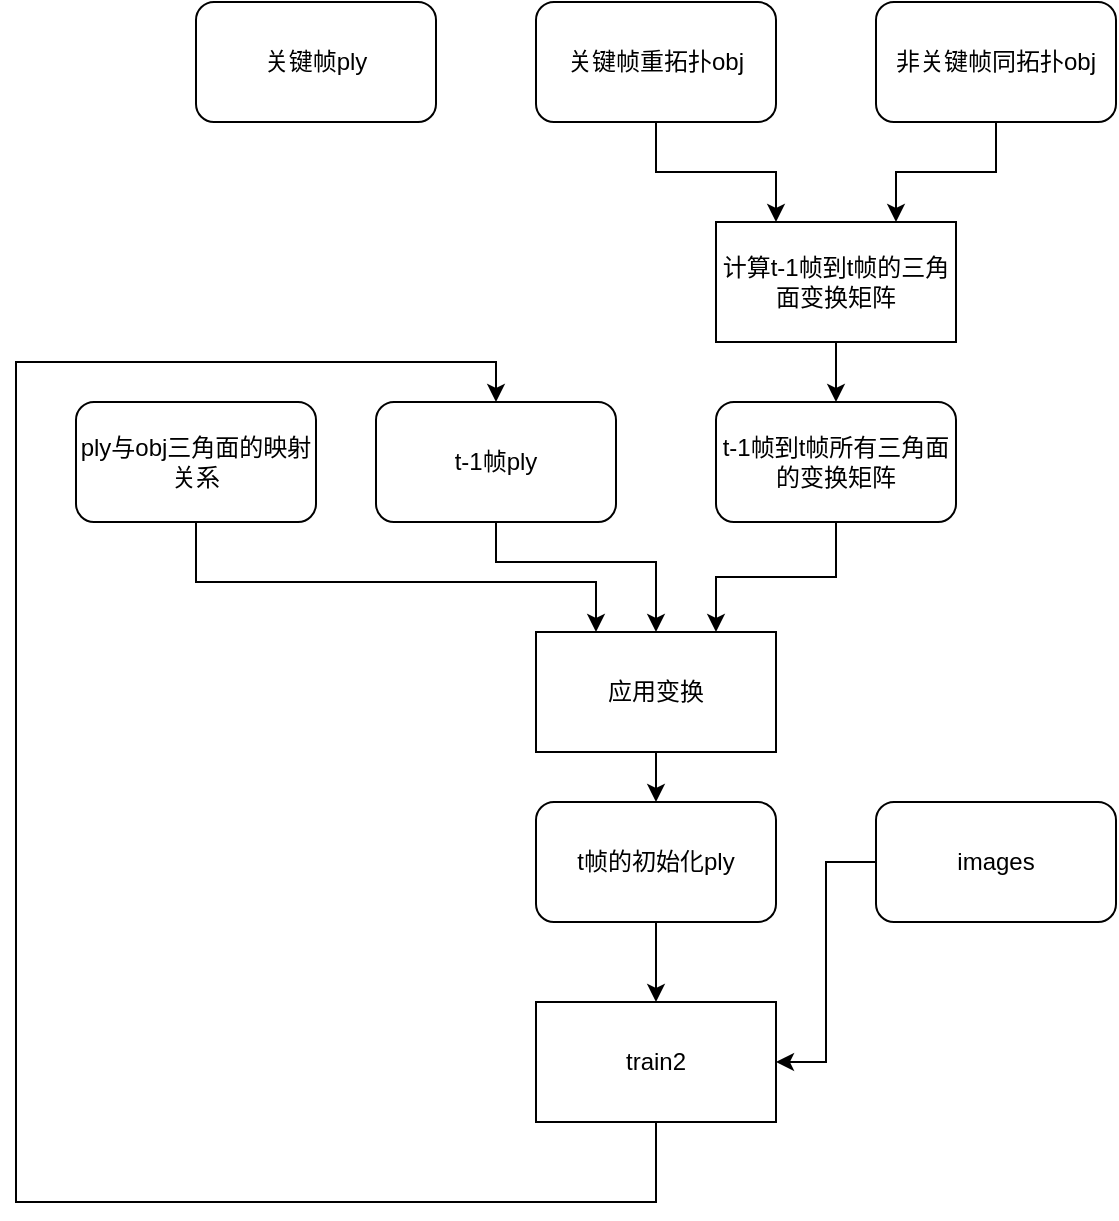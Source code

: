 <mxfile version="27.0.3">
  <diagram name="第 1 页" id="nden9D6ITigBBMDM2Ytv">
    <mxGraphModel dx="1276" dy="623" grid="1" gridSize="10" guides="1" tooltips="1" connect="1" arrows="1" fold="1" page="1" pageScale="1" pageWidth="827" pageHeight="1169" math="0" shadow="0">
      <root>
        <mxCell id="0" />
        <mxCell id="1" parent="0" />
        <mxCell id="LAKNzCCuAKZaa_WfZxbo-12" style="edgeStyle=orthogonalEdgeStyle;rounded=0;orthogonalLoop=1;jettySize=auto;html=1;entryX=0.75;entryY=0;entryDx=0;entryDy=0;" edge="1" parent="1" source="LAKNzCCuAKZaa_WfZxbo-5" target="LAKNzCCuAKZaa_WfZxbo-8">
          <mxGeometry relative="1" as="geometry" />
        </mxCell>
        <mxCell id="LAKNzCCuAKZaa_WfZxbo-5" value="非关键帧同拓扑obj" style="rounded=1;whiteSpace=wrap;html=1;" vertex="1" parent="1">
          <mxGeometry x="450" y="110" width="120" height="60" as="geometry" />
        </mxCell>
        <mxCell id="LAKNzCCuAKZaa_WfZxbo-6" value="&lt;div&gt;关键帧ply&lt;/div&gt;" style="rounded=1;whiteSpace=wrap;html=1;" vertex="1" parent="1">
          <mxGeometry x="110" y="110" width="120" height="60" as="geometry" />
        </mxCell>
        <mxCell id="LAKNzCCuAKZaa_WfZxbo-11" style="edgeStyle=orthogonalEdgeStyle;rounded=0;orthogonalLoop=1;jettySize=auto;html=1;entryX=0.25;entryY=0;entryDx=0;entryDy=0;" edge="1" parent="1" source="LAKNzCCuAKZaa_WfZxbo-7" target="LAKNzCCuAKZaa_WfZxbo-8">
          <mxGeometry relative="1" as="geometry" />
        </mxCell>
        <mxCell id="LAKNzCCuAKZaa_WfZxbo-7" value="关键帧重拓扑obj" style="rounded=1;whiteSpace=wrap;html=1;" vertex="1" parent="1">
          <mxGeometry x="280" y="110" width="120" height="60" as="geometry" />
        </mxCell>
        <mxCell id="LAKNzCCuAKZaa_WfZxbo-13" value="" style="edgeStyle=orthogonalEdgeStyle;rounded=0;orthogonalLoop=1;jettySize=auto;html=1;" edge="1" parent="1" source="LAKNzCCuAKZaa_WfZxbo-8" target="LAKNzCCuAKZaa_WfZxbo-9">
          <mxGeometry relative="1" as="geometry" />
        </mxCell>
        <mxCell id="LAKNzCCuAKZaa_WfZxbo-8" value="计算t-1帧到t帧的三角面变换矩阵" style="rounded=0;whiteSpace=wrap;html=1;" vertex="1" parent="1">
          <mxGeometry x="370" y="220" width="120" height="60" as="geometry" />
        </mxCell>
        <mxCell id="LAKNzCCuAKZaa_WfZxbo-17" style="edgeStyle=orthogonalEdgeStyle;rounded=0;orthogonalLoop=1;jettySize=auto;html=1;entryX=0.75;entryY=0;entryDx=0;entryDy=0;" edge="1" parent="1" source="LAKNzCCuAKZaa_WfZxbo-9" target="LAKNzCCuAKZaa_WfZxbo-15">
          <mxGeometry relative="1" as="geometry" />
        </mxCell>
        <mxCell id="LAKNzCCuAKZaa_WfZxbo-9" value="t-1帧到t帧所有三角面的变换矩阵" style="rounded=1;whiteSpace=wrap;html=1;" vertex="1" parent="1">
          <mxGeometry x="370" y="310" width="120" height="60" as="geometry" />
        </mxCell>
        <mxCell id="LAKNzCCuAKZaa_WfZxbo-14" value="&lt;div&gt;t-1帧ply&lt;/div&gt;" style="rounded=1;whiteSpace=wrap;html=1;" vertex="1" parent="1">
          <mxGeometry x="200" y="310" width="120" height="60" as="geometry" />
        </mxCell>
        <mxCell id="LAKNzCCuAKZaa_WfZxbo-19" value="" style="edgeStyle=orthogonalEdgeStyle;rounded=0;orthogonalLoop=1;jettySize=auto;html=1;" edge="1" parent="1" source="LAKNzCCuAKZaa_WfZxbo-15" target="LAKNzCCuAKZaa_WfZxbo-18">
          <mxGeometry relative="1" as="geometry" />
        </mxCell>
        <mxCell id="LAKNzCCuAKZaa_WfZxbo-15" value="应用变换" style="rounded=0;whiteSpace=wrap;html=1;" vertex="1" parent="1">
          <mxGeometry x="280" y="425" width="120" height="60" as="geometry" />
        </mxCell>
        <mxCell id="LAKNzCCuAKZaa_WfZxbo-16" style="edgeStyle=orthogonalEdgeStyle;rounded=0;orthogonalLoop=1;jettySize=auto;html=1;entryX=0.5;entryY=0;entryDx=0;entryDy=0;" edge="1" parent="1" source="LAKNzCCuAKZaa_WfZxbo-14" target="LAKNzCCuAKZaa_WfZxbo-15">
          <mxGeometry relative="1" as="geometry">
            <Array as="points">
              <mxPoint x="260" y="390" />
              <mxPoint x="340" y="390" />
            </Array>
          </mxGeometry>
        </mxCell>
        <mxCell id="LAKNzCCuAKZaa_WfZxbo-22" style="edgeStyle=orthogonalEdgeStyle;rounded=0;orthogonalLoop=1;jettySize=auto;html=1;entryX=0.5;entryY=0;entryDx=0;entryDy=0;exitX=0.5;exitY=1;exitDx=0;exitDy=0;" edge="1" parent="1" source="LAKNzCCuAKZaa_WfZxbo-23" target="LAKNzCCuAKZaa_WfZxbo-14">
          <mxGeometry relative="1" as="geometry">
            <mxPoint x="260" y="630" as="sourcePoint" />
            <Array as="points">
              <mxPoint x="340" y="710" />
              <mxPoint x="20" y="710" />
              <mxPoint x="20" y="290" />
              <mxPoint x="260" y="290" />
            </Array>
          </mxGeometry>
        </mxCell>
        <mxCell id="LAKNzCCuAKZaa_WfZxbo-26" style="edgeStyle=orthogonalEdgeStyle;rounded=0;orthogonalLoop=1;jettySize=auto;html=1;" edge="1" parent="1" source="LAKNzCCuAKZaa_WfZxbo-18" target="LAKNzCCuAKZaa_WfZxbo-23">
          <mxGeometry relative="1" as="geometry" />
        </mxCell>
        <mxCell id="LAKNzCCuAKZaa_WfZxbo-18" value="t帧的初始化ply" style="rounded=1;whiteSpace=wrap;html=1;" vertex="1" parent="1">
          <mxGeometry x="280" y="510" width="120" height="60" as="geometry" />
        </mxCell>
        <mxCell id="LAKNzCCuAKZaa_WfZxbo-21" style="edgeStyle=orthogonalEdgeStyle;rounded=0;orthogonalLoop=1;jettySize=auto;html=1;entryX=0.25;entryY=0;entryDx=0;entryDy=0;" edge="1" parent="1" source="LAKNzCCuAKZaa_WfZxbo-20" target="LAKNzCCuAKZaa_WfZxbo-15">
          <mxGeometry relative="1" as="geometry">
            <Array as="points">
              <mxPoint x="110" y="400" />
              <mxPoint x="310" y="400" />
            </Array>
          </mxGeometry>
        </mxCell>
        <mxCell id="LAKNzCCuAKZaa_WfZxbo-20" value="ply与obj三角面的映射关系" style="rounded=1;whiteSpace=wrap;html=1;" vertex="1" parent="1">
          <mxGeometry x="50" y="310" width="120" height="60" as="geometry" />
        </mxCell>
        <mxCell id="LAKNzCCuAKZaa_WfZxbo-23" value="train2" style="rounded=0;whiteSpace=wrap;html=1;" vertex="1" parent="1">
          <mxGeometry x="280" y="610" width="120" height="60" as="geometry" />
        </mxCell>
        <mxCell id="LAKNzCCuAKZaa_WfZxbo-27" style="edgeStyle=orthogonalEdgeStyle;rounded=0;orthogonalLoop=1;jettySize=auto;html=1;entryX=1;entryY=0.5;entryDx=0;entryDy=0;" edge="1" parent="1" source="LAKNzCCuAKZaa_WfZxbo-25" target="LAKNzCCuAKZaa_WfZxbo-23">
          <mxGeometry relative="1" as="geometry" />
        </mxCell>
        <mxCell id="LAKNzCCuAKZaa_WfZxbo-25" value="images" style="rounded=1;whiteSpace=wrap;html=1;" vertex="1" parent="1">
          <mxGeometry x="450" y="510" width="120" height="60" as="geometry" />
        </mxCell>
      </root>
    </mxGraphModel>
  </diagram>
</mxfile>
